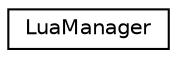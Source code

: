 digraph "Graphical Class Hierarchy"
{
 // LATEX_PDF_SIZE
  edge [fontname="Helvetica",fontsize="10",labelfontname="Helvetica",labelfontsize="10"];
  node [fontname="Helvetica",fontsize="10",shape=record];
  rankdir="LR";
  Node0 [label="LuaManager",height=0.2,width=0.4,color="black", fillcolor="white", style="filled",URL="$class_lua_manager.html",tooltip=" "];
}
